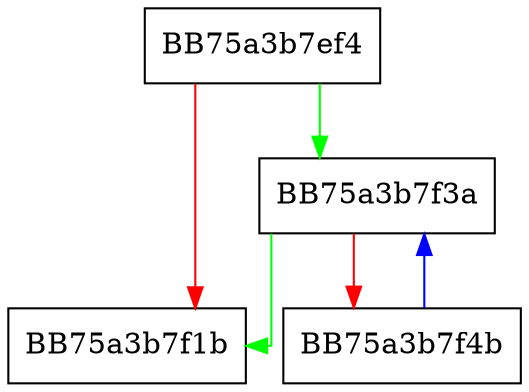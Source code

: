 digraph _Rep {
  node [shape="box"];
  graph [splines=ortho];
  BB75a3b7ef4 -> BB75a3b7f3a [color="green"];
  BB75a3b7ef4 -> BB75a3b7f1b [color="red"];
  BB75a3b7f3a -> BB75a3b7f1b [color="green"];
  BB75a3b7f3a -> BB75a3b7f4b [color="red"];
  BB75a3b7f4b -> BB75a3b7f3a [color="blue"];
}